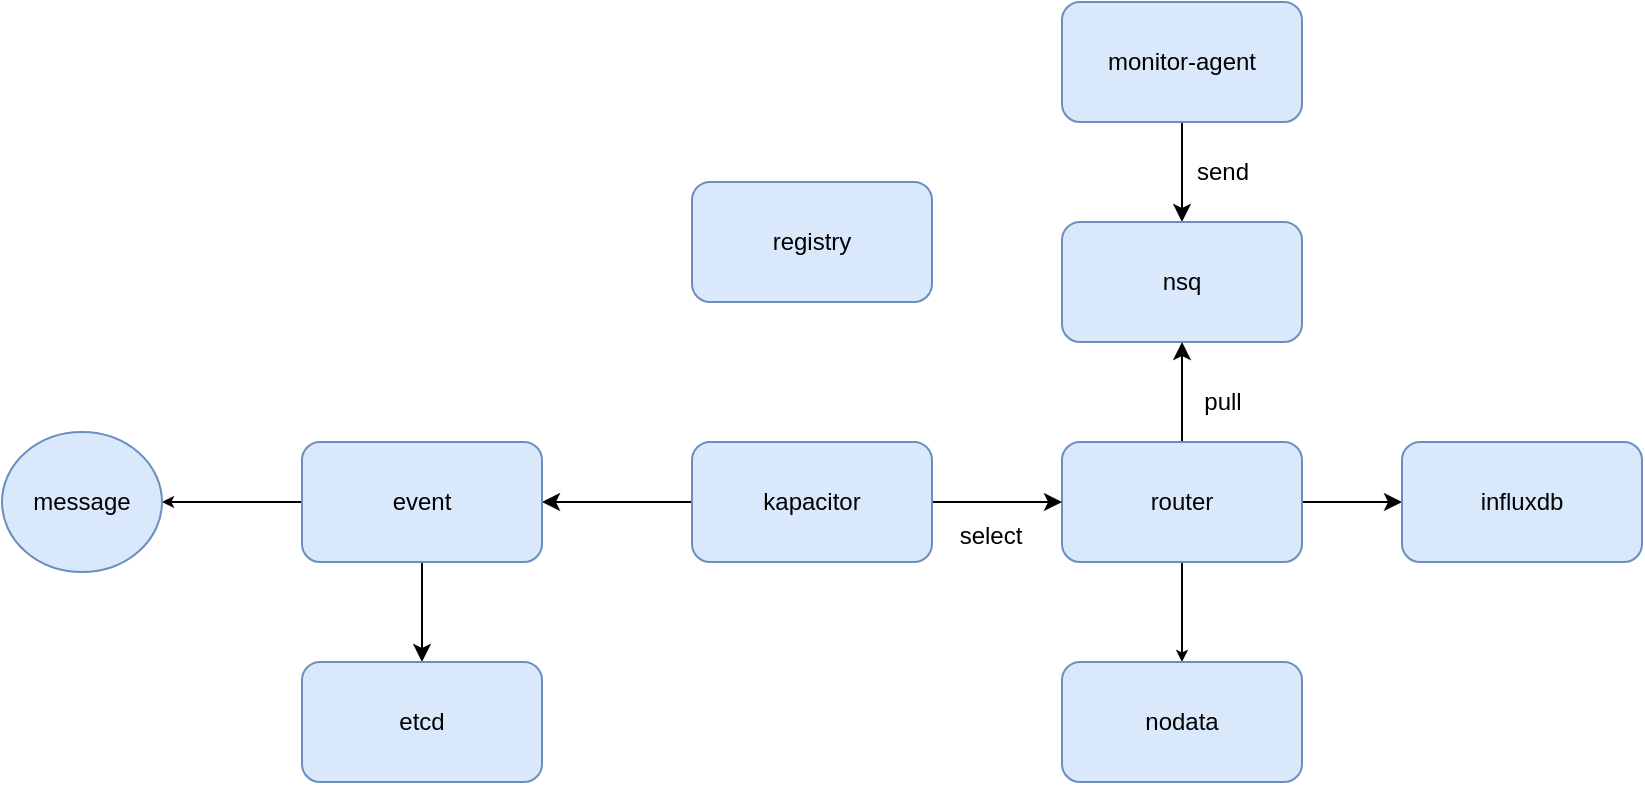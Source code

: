 <mxfile version="14.4.3" type="device"><diagram id="j5GJcdfrDoXXJFBVaMln" name="Page-1"><mxGraphModel dx="946" dy="620" grid="1" gridSize="10" guides="1" tooltips="1" connect="1" arrows="1" fold="1" page="1" pageScale="1" pageWidth="1169" pageHeight="827" math="0" shadow="0"><root><mxCell id="0"/><mxCell id="1" parent="0"/><mxCell id="cyHvhySToGsd-S5u9A-3-3" value="" style="edgeStyle=orthogonalEdgeStyle;rounded=0;orthogonalLoop=1;jettySize=auto;html=1;" edge="1" parent="1" source="cyHvhySToGsd-S5u9A-3-1" target="cyHvhySToGsd-S5u9A-3-2"><mxGeometry relative="1" as="geometry"/></mxCell><mxCell id="cyHvhySToGsd-S5u9A-3-1" value="monitor-agent" style="rounded=1;whiteSpace=wrap;html=1;fillColor=#dae8fc;strokeColor=#6c8ebf;" vertex="1" parent="1"><mxGeometry x="550" y="40" width="120" height="60" as="geometry"/></mxCell><mxCell id="cyHvhySToGsd-S5u9A-3-2" value="nsq" style="rounded=1;whiteSpace=wrap;html=1;fillColor=#dae8fc;strokeColor=#6c8ebf;" vertex="1" parent="1"><mxGeometry x="550" y="150" width="120" height="60" as="geometry"/></mxCell><mxCell id="cyHvhySToGsd-S5u9A-3-8" value="" style="edgeStyle=orthogonalEdgeStyle;rounded=0;orthogonalLoop=1;jettySize=auto;html=1;" edge="1" parent="1" source="cyHvhySToGsd-S5u9A-3-6" target="cyHvhySToGsd-S5u9A-3-2"><mxGeometry relative="1" as="geometry"/></mxCell><mxCell id="cyHvhySToGsd-S5u9A-3-14" value="" style="edgeStyle=orthogonalEdgeStyle;rounded=0;orthogonalLoop=1;jettySize=auto;html=1;" edge="1" parent="1" source="cyHvhySToGsd-S5u9A-3-6" target="cyHvhySToGsd-S5u9A-3-13"><mxGeometry relative="1" as="geometry"/></mxCell><mxCell id="cyHvhySToGsd-S5u9A-3-33" value="" style="edgeStyle=orthogonalEdgeStyle;rounded=0;jumpSize=3;orthogonalLoop=1;jettySize=auto;html=1;startSize=3;endSize=3;" edge="1" parent="1" source="cyHvhySToGsd-S5u9A-3-6" target="cyHvhySToGsd-S5u9A-3-31"><mxGeometry relative="1" as="geometry"/></mxCell><mxCell id="cyHvhySToGsd-S5u9A-3-6" value="router" style="whiteSpace=wrap;html=1;rounded=1;strokeColor=#6c8ebf;fillColor=#dae8fc;" vertex="1" parent="1"><mxGeometry x="550" y="260" width="120" height="60" as="geometry"/></mxCell><mxCell id="cyHvhySToGsd-S5u9A-3-9" value="send&lt;br&gt;" style="text;html=1;align=center;verticalAlign=middle;resizable=0;points=[];autosize=1;" vertex="1" parent="1"><mxGeometry x="610" y="115" width="40" height="20" as="geometry"/></mxCell><mxCell id="cyHvhySToGsd-S5u9A-3-10" value="pull" style="text;html=1;align=center;verticalAlign=middle;resizable=0;points=[];autosize=1;" vertex="1" parent="1"><mxGeometry x="615" y="230" width="30" height="20" as="geometry"/></mxCell><mxCell id="cyHvhySToGsd-S5u9A-3-13" value="influxdb" style="whiteSpace=wrap;html=1;rounded=1;strokeColor=#6c8ebf;fillColor=#dae8fc;" vertex="1" parent="1"><mxGeometry x="720" y="260" width="120" height="60" as="geometry"/></mxCell><mxCell id="cyHvhySToGsd-S5u9A-3-17" value="" style="edgeStyle=orthogonalEdgeStyle;rounded=0;orthogonalLoop=1;jettySize=auto;html=1;" edge="1" parent="1" source="cyHvhySToGsd-S5u9A-3-15" target="cyHvhySToGsd-S5u9A-3-6"><mxGeometry relative="1" as="geometry"/></mxCell><mxCell id="cyHvhySToGsd-S5u9A-3-22" value="" style="edgeStyle=orthogonalEdgeStyle;rounded=0;orthogonalLoop=1;jettySize=auto;html=1;" edge="1" parent="1" source="cyHvhySToGsd-S5u9A-3-15" target="cyHvhySToGsd-S5u9A-3-21"><mxGeometry relative="1" as="geometry"><Array as="points"><mxPoint x="260" y="290"/></Array></mxGeometry></mxCell><mxCell id="cyHvhySToGsd-S5u9A-3-15" value="kapacitor" style="whiteSpace=wrap;html=1;rounded=1;strokeColor=#6c8ebf;fillColor=#dae8fc;" vertex="1" parent="1"><mxGeometry x="365" y="260" width="120" height="60" as="geometry"/></mxCell><mxCell id="cyHvhySToGsd-S5u9A-3-18" value="select" style="text;html=1;align=center;verticalAlign=middle;resizable=0;points=[];autosize=1;" vertex="1" parent="1"><mxGeometry x="489" y="297" width="50" height="20" as="geometry"/></mxCell><mxCell id="cyHvhySToGsd-S5u9A-3-24" value="" style="edgeStyle=orthogonalEdgeStyle;rounded=0;orthogonalLoop=1;jettySize=auto;html=1;" edge="1" parent="1" source="cyHvhySToGsd-S5u9A-3-21" target="cyHvhySToGsd-S5u9A-3-23"><mxGeometry relative="1" as="geometry"/></mxCell><mxCell id="cyHvhySToGsd-S5u9A-3-35" value="" style="edgeStyle=orthogonalEdgeStyle;rounded=0;jumpSize=3;orthogonalLoop=1;jettySize=auto;html=1;startSize=3;endSize=3;" edge="1" parent="1" source="cyHvhySToGsd-S5u9A-3-21" target="cyHvhySToGsd-S5u9A-3-34"><mxGeometry relative="1" as="geometry"/></mxCell><mxCell id="cyHvhySToGsd-S5u9A-3-21" value="event" style="whiteSpace=wrap;html=1;rounded=1;strokeColor=#6c8ebf;fillColor=#dae8fc;" vertex="1" parent="1"><mxGeometry x="170" y="260" width="120" height="60" as="geometry"/></mxCell><mxCell id="cyHvhySToGsd-S5u9A-3-23" value="etcd" style="whiteSpace=wrap;html=1;rounded=1;strokeColor=#6c8ebf;fillColor=#dae8fc;" vertex="1" parent="1"><mxGeometry x="170" y="370" width="120" height="60" as="geometry"/></mxCell><mxCell id="cyHvhySToGsd-S5u9A-3-31" value="nodata" style="whiteSpace=wrap;html=1;rounded=1;strokeColor=#6c8ebf;fillColor=#dae8fc;" vertex="1" parent="1"><mxGeometry x="550" y="370" width="120" height="60" as="geometry"/></mxCell><mxCell id="cyHvhySToGsd-S5u9A-3-34" value="message" style="ellipse;whiteSpace=wrap;html=1;rounded=1;strokeColor=#6c8ebf;fillColor=#dae8fc;" vertex="1" parent="1"><mxGeometry x="20" y="255" width="80" height="70" as="geometry"/></mxCell><mxCell id="cyHvhySToGsd-S5u9A-3-36" value="registry" style="whiteSpace=wrap;html=1;rounded=1;strokeColor=#6c8ebf;fillColor=#dae8fc;" vertex="1" parent="1"><mxGeometry x="365" y="130" width="120" height="60" as="geometry"/></mxCell></root></mxGraphModel></diagram></mxfile>